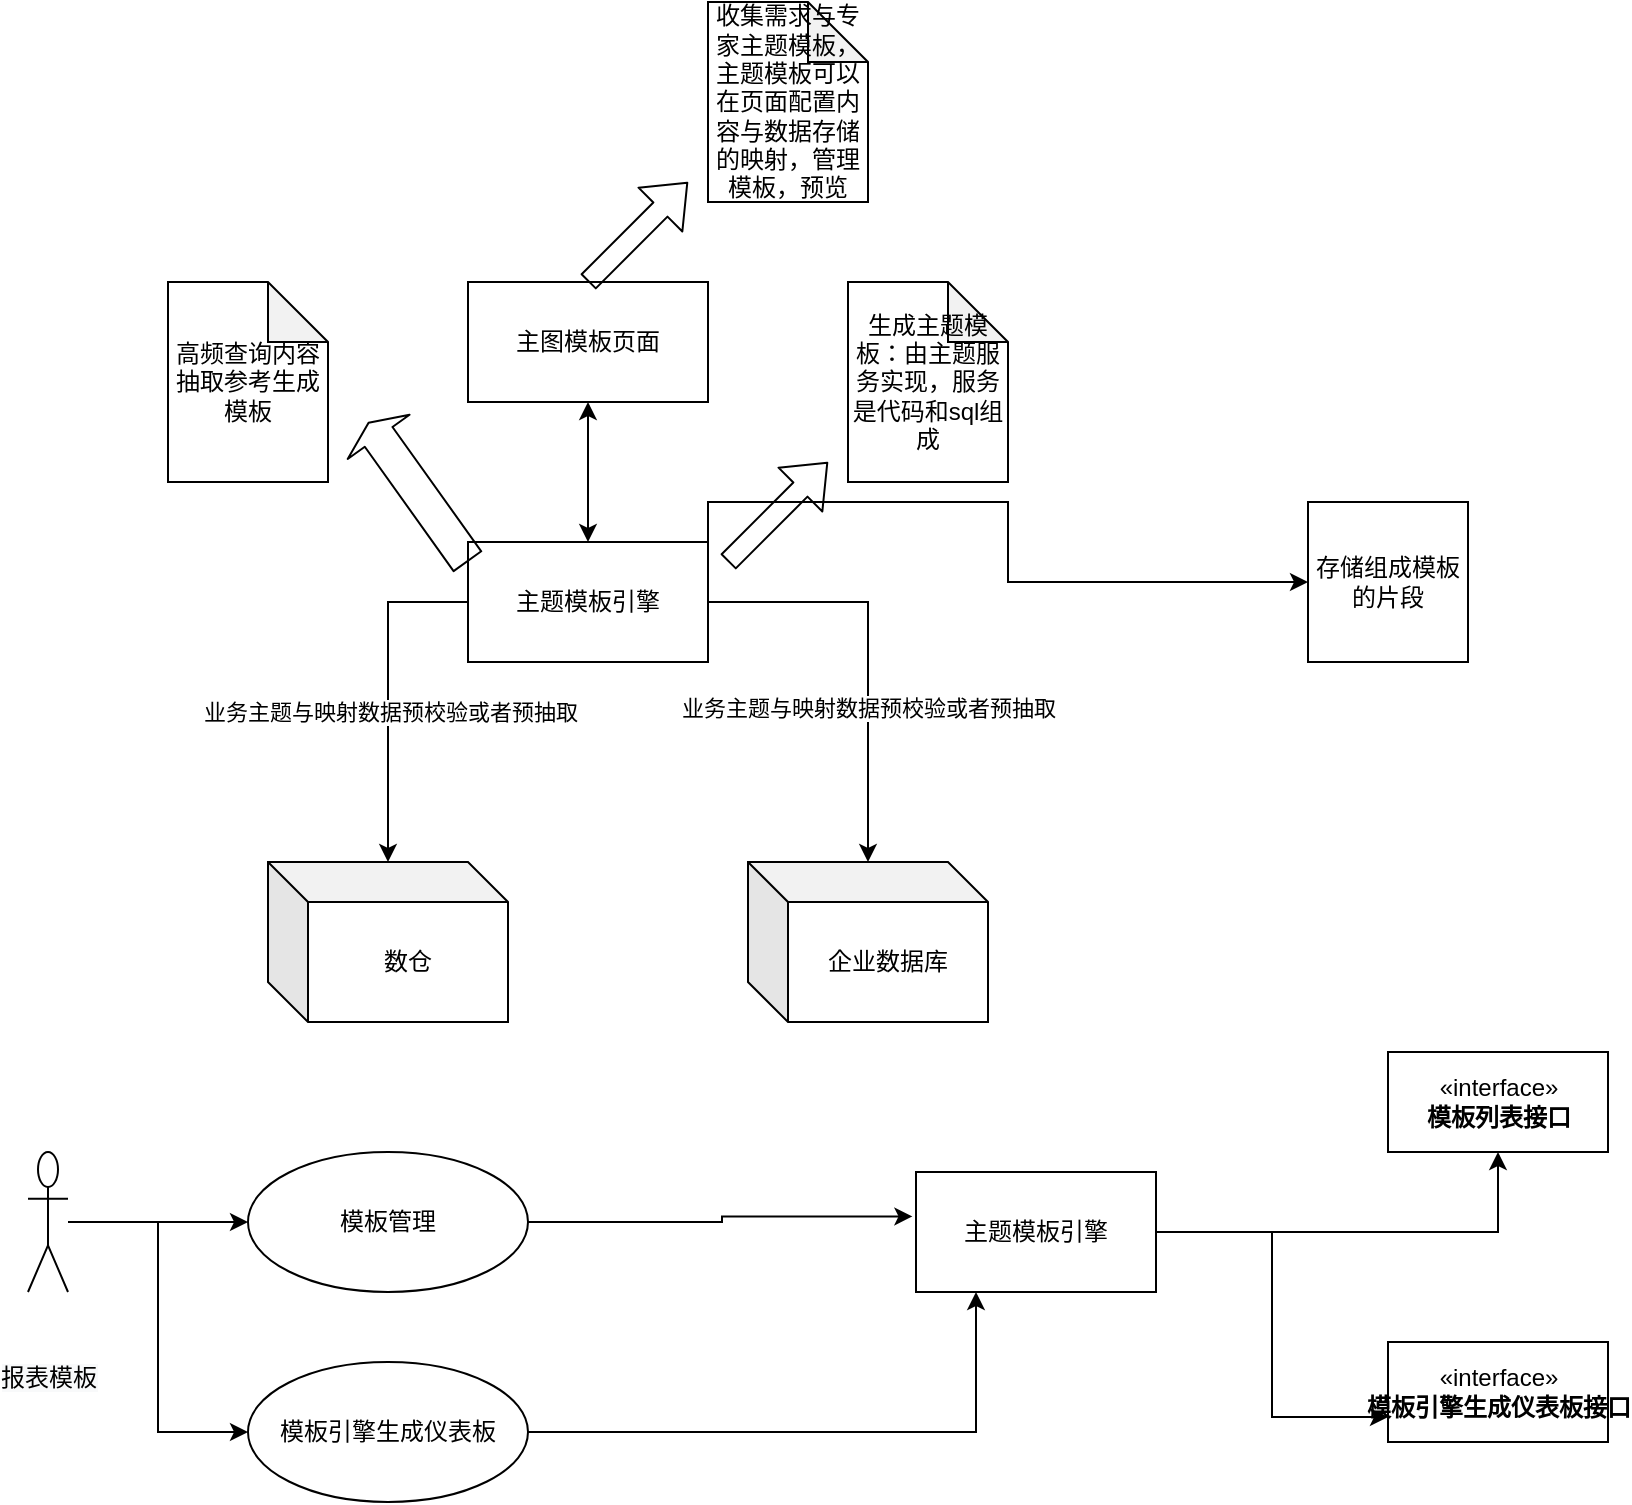 <mxfile version="13.4.3" type="github">
  <diagram id="a8WNXdf4oxJ8tC1yrQ7G" name="第 1 页">
    <mxGraphModel dx="1865" dy="531" grid="1" gridSize="10" guides="1" tooltips="1" connect="1" arrows="1" fold="1" page="1" pageScale="1" pageWidth="827" pageHeight="1169" math="0" shadow="0">
      <root>
        <mxCell id="0" />
        <mxCell id="1" parent="0" />
        <mxCell id="EnXhz0Jxau0yECvmE3Yw-1" value="数仓" style="shape=cube;whiteSpace=wrap;html=1;boundedLbl=1;backgroundOutline=1;darkOpacity=0.05;darkOpacity2=0.1;" vertex="1" parent="1">
          <mxGeometry x="30" y="450" width="120" height="80" as="geometry" />
        </mxCell>
        <mxCell id="EnXhz0Jxau0yECvmE3Yw-2" value="企业数据库" style="shape=cube;whiteSpace=wrap;html=1;boundedLbl=1;backgroundOutline=1;darkOpacity=0.05;darkOpacity2=0.1;" vertex="1" parent="1">
          <mxGeometry x="270" y="450" width="120" height="80" as="geometry" />
        </mxCell>
        <mxCell id="EnXhz0Jxau0yECvmE3Yw-5" style="edgeStyle=orthogonalEdgeStyle;rounded=0;orthogonalLoop=1;jettySize=auto;html=1;exitX=0;exitY=0.5;exitDx=0;exitDy=0;" edge="1" parent="1" source="EnXhz0Jxau0yECvmE3Yw-3" target="EnXhz0Jxau0yECvmE3Yw-1">
          <mxGeometry relative="1" as="geometry" />
        </mxCell>
        <mxCell id="EnXhz0Jxau0yECvmE3Yw-8" value="业务主题与映射数据预校验或者预抽取" style="edgeLabel;html=1;align=center;verticalAlign=middle;resizable=0;points=[];" vertex="1" connectable="0" parent="EnXhz0Jxau0yECvmE3Yw-5">
          <mxGeometry x="0.111" y="1" relative="1" as="geometry">
            <mxPoint as="offset" />
          </mxGeometry>
        </mxCell>
        <mxCell id="EnXhz0Jxau0yECvmE3Yw-6" style="edgeStyle=orthogonalEdgeStyle;rounded=0;orthogonalLoop=1;jettySize=auto;html=1;" edge="1" parent="1" source="EnXhz0Jxau0yECvmE3Yw-3" target="EnXhz0Jxau0yECvmE3Yw-2">
          <mxGeometry relative="1" as="geometry" />
        </mxCell>
        <mxCell id="EnXhz0Jxau0yECvmE3Yw-11" value="业务主题与映射数据预校验或者预抽取" style="edgeLabel;html=1;align=center;verticalAlign=middle;resizable=0;points=[];" vertex="1" connectable="0" parent="EnXhz0Jxau0yECvmE3Yw-6">
          <mxGeometry x="0.263" relative="1" as="geometry">
            <mxPoint as="offset" />
          </mxGeometry>
        </mxCell>
        <mxCell id="EnXhz0Jxau0yECvmE3Yw-18" style="edgeStyle=orthogonalEdgeStyle;rounded=0;orthogonalLoop=1;jettySize=auto;html=1;exitX=1;exitY=0;exitDx=0;exitDy=0;entryX=0;entryY=0.5;entryDx=0;entryDy=0;" edge="1" parent="1" source="EnXhz0Jxau0yECvmE3Yw-3" target="EnXhz0Jxau0yECvmE3Yw-17">
          <mxGeometry relative="1" as="geometry" />
        </mxCell>
        <mxCell id="EnXhz0Jxau0yECvmE3Yw-3" value="主题模板引擎" style="rounded=0;whiteSpace=wrap;html=1;" vertex="1" parent="1">
          <mxGeometry x="130" y="290" width="120" height="60" as="geometry" />
        </mxCell>
        <mxCell id="EnXhz0Jxau0yECvmE3Yw-4" value="主图模板页面" style="rounded=0;whiteSpace=wrap;html=1;" vertex="1" parent="1">
          <mxGeometry x="130" y="160" width="120" height="60" as="geometry" />
        </mxCell>
        <mxCell id="EnXhz0Jxau0yECvmE3Yw-7" value="" style="endArrow=classic;startArrow=classic;html=1;exitX=0.5;exitY=0;exitDx=0;exitDy=0;" edge="1" parent="1" source="EnXhz0Jxau0yECvmE3Yw-3" target="EnXhz0Jxau0yECvmE3Yw-4">
          <mxGeometry width="50" height="50" relative="1" as="geometry">
            <mxPoint x="330" y="270" as="sourcePoint" />
            <mxPoint x="190" y="223" as="targetPoint" />
          </mxGeometry>
        </mxCell>
        <mxCell id="EnXhz0Jxau0yECvmE3Yw-9" value="" style="shape=flexArrow;endArrow=classic;html=1;" edge="1" parent="1">
          <mxGeometry width="50" height="50" relative="1" as="geometry">
            <mxPoint x="260" y="300" as="sourcePoint" />
            <mxPoint x="310" y="250" as="targetPoint" />
          </mxGeometry>
        </mxCell>
        <mxCell id="EnXhz0Jxau0yECvmE3Yw-10" value="生成主题模板：由主题服务实现，服务是代码和sql组成" style="shape=note;whiteSpace=wrap;html=1;backgroundOutline=1;darkOpacity=0.05;" vertex="1" parent="1">
          <mxGeometry x="320" y="160" width="80" height="100" as="geometry" />
        </mxCell>
        <mxCell id="EnXhz0Jxau0yECvmE3Yw-13" value="" style="shape=flexArrow;endArrow=classic;html=1;" edge="1" parent="1">
          <mxGeometry width="50" height="50" relative="1" as="geometry">
            <mxPoint x="190" y="160" as="sourcePoint" />
            <mxPoint x="240" y="110" as="targetPoint" />
          </mxGeometry>
        </mxCell>
        <mxCell id="EnXhz0Jxau0yECvmE3Yw-14" value="收集需求与专家主题模板，主题模板可以在页面配置内容与数据存储的映射，管理模板，预览" style="shape=note;whiteSpace=wrap;html=1;backgroundOutline=1;darkOpacity=0.05;" vertex="1" parent="1">
          <mxGeometry x="250" y="20" width="80" height="100" as="geometry" />
        </mxCell>
        <mxCell id="EnXhz0Jxau0yECvmE3Yw-15" value="" style="shape=flexArrow;endArrow=classic;html=1;width=17;endSize=2.55;" edge="1" parent="1">
          <mxGeometry width="50" height="50" relative="1" as="geometry">
            <mxPoint x="130" y="300" as="sourcePoint" />
            <mxPoint x="80" y="230" as="targetPoint" />
          </mxGeometry>
        </mxCell>
        <mxCell id="EnXhz0Jxau0yECvmE3Yw-16" value="高频查询内容抽取参考生成模板" style="shape=note;whiteSpace=wrap;html=1;backgroundOutline=1;darkOpacity=0.05;" vertex="1" parent="1">
          <mxGeometry x="-20" y="160" width="80" height="100" as="geometry" />
        </mxCell>
        <mxCell id="EnXhz0Jxau0yECvmE3Yw-17" value="存储组成模板的片段" style="whiteSpace=wrap;html=1;aspect=fixed;" vertex="1" parent="1">
          <mxGeometry x="550" y="270" width="80" height="80" as="geometry" />
        </mxCell>
        <mxCell id="EnXhz0Jxau0yECvmE3Yw-38" style="edgeStyle=orthogonalEdgeStyle;rounded=0;orthogonalLoop=1;jettySize=auto;html=1;" edge="1" parent="1" source="EnXhz0Jxau0yECvmE3Yw-20" target="EnXhz0Jxau0yECvmE3Yw-36">
          <mxGeometry relative="1" as="geometry" />
        </mxCell>
        <mxCell id="EnXhz0Jxau0yECvmE3Yw-39" style="edgeStyle=orthogonalEdgeStyle;rounded=0;orthogonalLoop=1;jettySize=auto;html=1;entryX=0;entryY=0.75;entryDx=0;entryDy=0;" edge="1" parent="1" source="EnXhz0Jxau0yECvmE3Yw-20" target="EnXhz0Jxau0yECvmE3Yw-37">
          <mxGeometry relative="1" as="geometry" />
        </mxCell>
        <mxCell id="EnXhz0Jxau0yECvmE3Yw-20" value="主题模板引擎" style="rounded=0;whiteSpace=wrap;html=1;" vertex="1" parent="1">
          <mxGeometry x="354" y="605" width="120" height="60" as="geometry" />
        </mxCell>
        <mxCell id="EnXhz0Jxau0yECvmE3Yw-30" style="edgeStyle=orthogonalEdgeStyle;rounded=0;orthogonalLoop=1;jettySize=auto;html=1;entryX=0;entryY=0.5;entryDx=0;entryDy=0;" edge="1" parent="1" source="EnXhz0Jxau0yECvmE3Yw-25">
          <mxGeometry relative="1" as="geometry">
            <mxPoint x="20" y="630" as="targetPoint" />
          </mxGeometry>
        </mxCell>
        <mxCell id="EnXhz0Jxau0yECvmE3Yw-33" style="edgeStyle=orthogonalEdgeStyle;rounded=0;orthogonalLoop=1;jettySize=auto;html=1;entryX=0;entryY=0.5;entryDx=0;entryDy=0;" edge="1" parent="1" source="EnXhz0Jxau0yECvmE3Yw-25" target="EnXhz0Jxau0yECvmE3Yw-32">
          <mxGeometry relative="1" as="geometry" />
        </mxCell>
        <mxCell id="EnXhz0Jxau0yECvmE3Yw-25" value="&lt;br&gt;&lt;br&gt;&lt;span style=&quot;color: rgb(0 , 0 , 0) ; font-family: &amp;#34;helvetica&amp;#34; ; font-size: 12px ; font-style: normal ; font-weight: 400 ; letter-spacing: normal ; text-align: center ; text-indent: 0px ; text-transform: none ; word-spacing: 0px ; background-color: rgb(248 , 249 , 250) ; display: inline ; float: none&quot;&gt;报表模板&lt;/span&gt;&lt;br&gt;" style="shape=umlActor;verticalLabelPosition=bottom;verticalAlign=top;html=1;" vertex="1" parent="1">
          <mxGeometry x="-90" y="595" width="20" height="70" as="geometry" />
        </mxCell>
        <mxCell id="EnXhz0Jxau0yECvmE3Yw-34" style="edgeStyle=orthogonalEdgeStyle;rounded=0;orthogonalLoop=1;jettySize=auto;html=1;entryX=-0.015;entryY=0.37;entryDx=0;entryDy=0;entryPerimeter=0;" edge="1" parent="1" source="EnXhz0Jxau0yECvmE3Yw-31" target="EnXhz0Jxau0yECvmE3Yw-20">
          <mxGeometry relative="1" as="geometry" />
        </mxCell>
        <mxCell id="EnXhz0Jxau0yECvmE3Yw-31" value="&lt;span&gt;模板管理&lt;/span&gt;" style="ellipse;whiteSpace=wrap;html=1;" vertex="1" parent="1">
          <mxGeometry x="20" y="595" width="140" height="70" as="geometry" />
        </mxCell>
        <mxCell id="EnXhz0Jxau0yECvmE3Yw-35" style="edgeStyle=orthogonalEdgeStyle;rounded=0;orthogonalLoop=1;jettySize=auto;html=1;entryX=0.25;entryY=1;entryDx=0;entryDy=0;" edge="1" parent="1" source="EnXhz0Jxau0yECvmE3Yw-32" target="EnXhz0Jxau0yECvmE3Yw-20">
          <mxGeometry relative="1" as="geometry" />
        </mxCell>
        <mxCell id="EnXhz0Jxau0yECvmE3Yw-32" value="模板引擎生成仪表板" style="ellipse;whiteSpace=wrap;html=1;" vertex="1" parent="1">
          <mxGeometry x="20" y="700" width="140" height="70" as="geometry" />
        </mxCell>
        <mxCell id="EnXhz0Jxau0yECvmE3Yw-36" value="«interface»&lt;br&gt;&lt;b&gt;模板列表接口&lt;/b&gt;" style="html=1;" vertex="1" parent="1">
          <mxGeometry x="590" y="545" width="110" height="50" as="geometry" />
        </mxCell>
        <mxCell id="EnXhz0Jxau0yECvmE3Yw-37" value="«interface»&lt;br&gt;&lt;b&gt;模板引擎生成仪表板接口&lt;/b&gt;" style="html=1;" vertex="1" parent="1">
          <mxGeometry x="590" y="690" width="110" height="50" as="geometry" />
        </mxCell>
      </root>
    </mxGraphModel>
  </diagram>
</mxfile>
